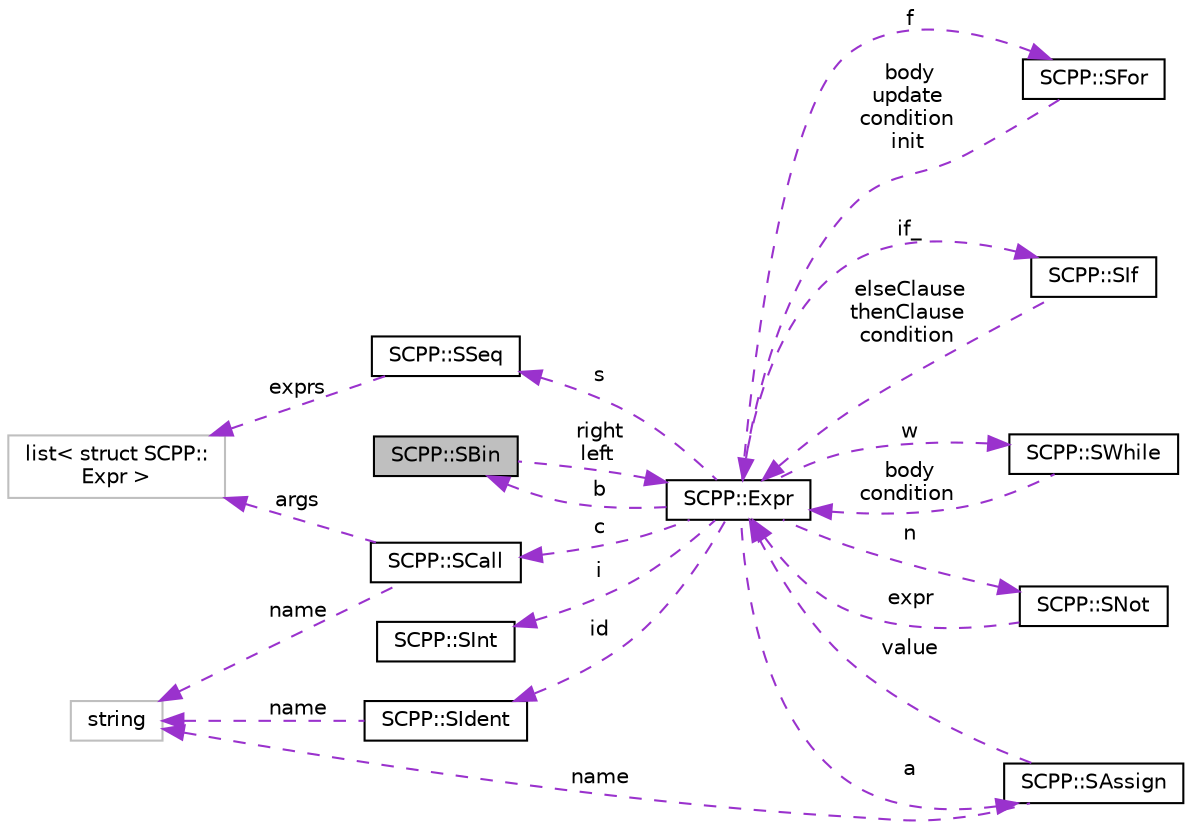 digraph "SCPP::SBin"
{
 // LATEX_PDF_SIZE
  edge [fontname="Helvetica",fontsize="10",labelfontname="Helvetica",labelfontsize="10"];
  node [fontname="Helvetica",fontsize="10",shape=record];
  rankdir="LR";
  Node1 [label="SCPP::SBin",height=0.2,width=0.4,color="black", fillcolor="grey75", style="filled", fontcolor="black",tooltip=" "];
  Node2 -> Node1 [dir="back",color="darkorchid3",fontsize="10",style="dashed",label=" right\nleft" ,fontname="Helvetica"];
  Node2 [label="SCPP::Expr",height=0.2,width=0.4,color="black", fillcolor="white", style="filled",URL="$structSCPP_1_1Expr.html",tooltip="式を表す構造体"];
  Node3 -> Node2 [dir="back",color="darkorchid3",fontsize="10",style="dashed",label=" f" ,fontname="Helvetica"];
  Node3 [label="SCPP::SFor",height=0.2,width=0.4,color="black", fillcolor="white", style="filled",URL="$structSCPP_1_1SFor.html",tooltip=" "];
  Node2 -> Node3 [dir="back",color="darkorchid3",fontsize="10",style="dashed",label=" body\nupdate\ncondition\ninit" ,fontname="Helvetica"];
  Node4 -> Node2 [dir="back",color="darkorchid3",fontsize="10",style="dashed",label=" if_" ,fontname="Helvetica"];
  Node4 [label="SCPP::SIf",height=0.2,width=0.4,color="black", fillcolor="white", style="filled",URL="$structSCPP_1_1SIf.html",tooltip=" "];
  Node2 -> Node4 [dir="back",color="darkorchid3",fontsize="10",style="dashed",label=" elseClause\nthenClause\ncondition" ,fontname="Helvetica"];
  Node1 -> Node2 [dir="back",color="darkorchid3",fontsize="10",style="dashed",label=" b" ,fontname="Helvetica"];
  Node5 -> Node2 [dir="back",color="darkorchid3",fontsize="10",style="dashed",label=" id" ,fontname="Helvetica"];
  Node5 [label="SCPP::SIdent",height=0.2,width=0.4,color="black", fillcolor="white", style="filled",URL="$structSCPP_1_1SIdent.html",tooltip=" "];
  Node6 -> Node5 [dir="back",color="darkorchid3",fontsize="10",style="dashed",label=" name" ,fontname="Helvetica"];
  Node6 [label="string",height=0.2,width=0.4,color="grey75", fillcolor="white", style="filled",tooltip=" "];
  Node7 -> Node2 [dir="back",color="darkorchid3",fontsize="10",style="dashed",label=" w" ,fontname="Helvetica"];
  Node7 [label="SCPP::SWhile",height=0.2,width=0.4,color="black", fillcolor="white", style="filled",URL="$structSCPP_1_1SWhile.html",tooltip=" "];
  Node2 -> Node7 [dir="back",color="darkorchid3",fontsize="10",style="dashed",label=" body\ncondition" ,fontname="Helvetica"];
  Node8 -> Node2 [dir="back",color="darkorchid3",fontsize="10",style="dashed",label=" s" ,fontname="Helvetica"];
  Node8 [label="SCPP::SSeq",height=0.2,width=0.4,color="black", fillcolor="white", style="filled",URL="$structSCPP_1_1SSeq.html",tooltip=" "];
  Node9 -> Node8 [dir="back",color="darkorchid3",fontsize="10",style="dashed",label=" exprs" ,fontname="Helvetica"];
  Node9 [label="list\< struct SCPP::\lExpr \>",height=0.2,width=0.4,color="grey75", fillcolor="white", style="filled",tooltip=" "];
  Node10 -> Node2 [dir="back",color="darkorchid3",fontsize="10",style="dashed",label=" i" ,fontname="Helvetica"];
  Node10 [label="SCPP::SInt",height=0.2,width=0.4,color="black", fillcolor="white", style="filled",URL="$structSCPP_1_1SInt.html",tooltip=" "];
  Node11 -> Node2 [dir="back",color="darkorchid3",fontsize="10",style="dashed",label=" n" ,fontname="Helvetica"];
  Node11 [label="SCPP::SNot",height=0.2,width=0.4,color="black", fillcolor="white", style="filled",URL="$structSCPP_1_1SNot.html",tooltip=" "];
  Node2 -> Node11 [dir="back",color="darkorchid3",fontsize="10",style="dashed",label=" expr" ,fontname="Helvetica"];
  Node12 -> Node2 [dir="back",color="darkorchid3",fontsize="10",style="dashed",label=" a" ,fontname="Helvetica"];
  Node12 [label="SCPP::SAssign",height=0.2,width=0.4,color="black", fillcolor="white", style="filled",URL="$structSCPP_1_1SAssign.html",tooltip=" "];
  Node6 -> Node12 [dir="back",color="darkorchid3",fontsize="10",style="dashed",label=" name" ,fontname="Helvetica"];
  Node2 -> Node12 [dir="back",color="darkorchid3",fontsize="10",style="dashed",label=" value" ,fontname="Helvetica"];
  Node13 -> Node2 [dir="back",color="darkorchid3",fontsize="10",style="dashed",label=" c" ,fontname="Helvetica"];
  Node13 [label="SCPP::SCall",height=0.2,width=0.4,color="black", fillcolor="white", style="filled",URL="$structSCPP_1_1SCall.html",tooltip=" "];
  Node9 -> Node13 [dir="back",color="darkorchid3",fontsize="10",style="dashed",label=" args" ,fontname="Helvetica"];
  Node6 -> Node13 [dir="back",color="darkorchid3",fontsize="10",style="dashed",label=" name" ,fontname="Helvetica"];
}
